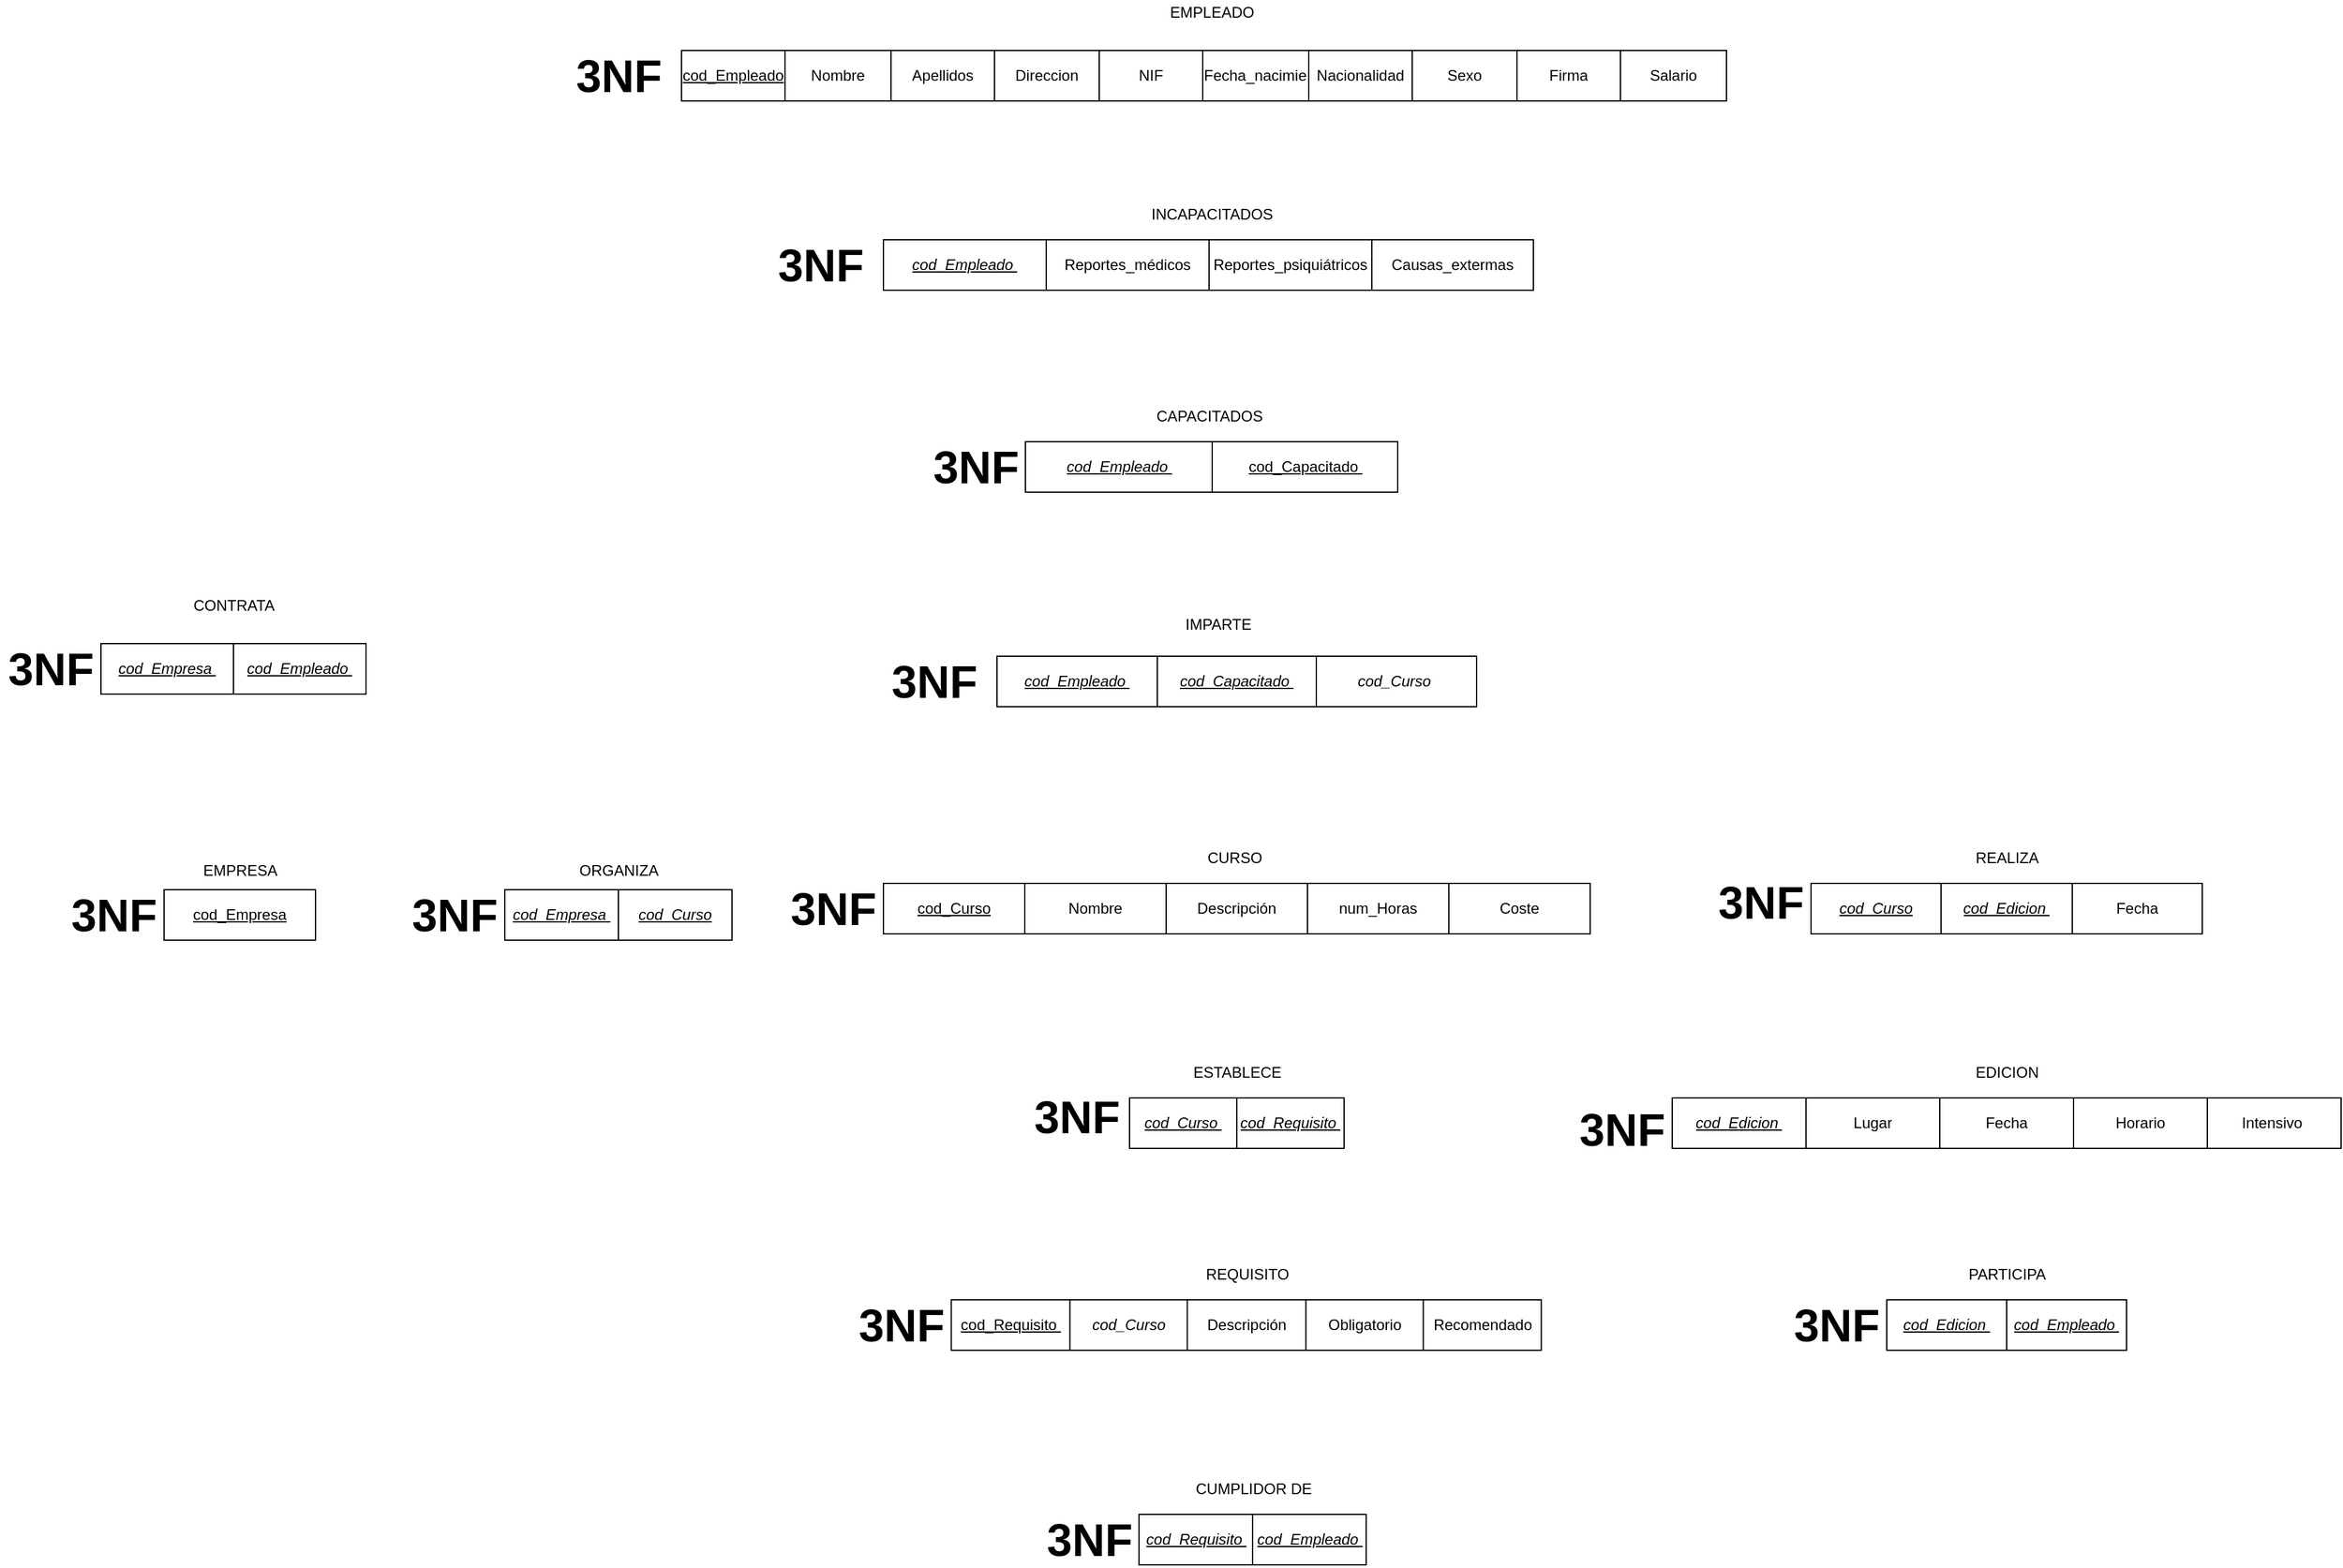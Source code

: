 <mxfile version="14.5.1" type="device"><diagram id="sH-j65dJ5QPciM8KWaL0" name="Página-1"><mxGraphModel dx="4523" dy="3252" grid="1" gridSize="10" guides="1" tooltips="1" connect="1" arrows="1" fold="1" page="1" pageScale="1" pageWidth="827" pageHeight="1169" math="0" shadow="0"><root><mxCell id="0"/><mxCell id="1" parent="0"/><mxCell id="pT4WOpG858WY5T9dP7mJ-1" value="EMPLEADO" style="text;html=1;align=center;verticalAlign=middle;resizable=0;points=[];autosize=1;" vertex="1" parent="1"><mxGeometry x="210" y="90" width="80" height="20" as="geometry"/></mxCell><mxCell id="pT4WOpG858WY5T9dP7mJ-2" value="" style="shape=table;html=1;whiteSpace=wrap;startSize=0;container=1;collapsible=0;childLayout=tableLayout;" vertex="1" parent="1"><mxGeometry x="-170" y="130" width="828" height="40" as="geometry"/></mxCell><mxCell id="pT4WOpG858WY5T9dP7mJ-3" value="" style="shape=partialRectangle;html=1;whiteSpace=wrap;collapsible=0;dropTarget=0;pointerEvents=0;fillColor=none;top=0;left=0;bottom=0;right=0;points=[[0,0.5],[1,0.5]];portConstraint=eastwest;" vertex="1" parent="pT4WOpG858WY5T9dP7mJ-2"><mxGeometry width="828" height="40" as="geometry"/></mxCell><mxCell id="pT4WOpG858WY5T9dP7mJ-4" value="&lt;span style=&quot;text-align: left&quot;&gt;&lt;u&gt;cod_Empleado&amp;nbsp;&lt;/u&gt;&lt;/span&gt;" style="shape=partialRectangle;html=1;whiteSpace=wrap;connectable=0;overflow=hidden;fillColor=none;top=0;left=0;bottom=0;right=0;" vertex="1" parent="pT4WOpG858WY5T9dP7mJ-3"><mxGeometry width="82" height="40" as="geometry"/></mxCell><mxCell id="pT4WOpG858WY5T9dP7mJ-5" value="&lt;span style=&quot;text-align: left&quot;&gt;Nombre&lt;/span&gt;" style="shape=partialRectangle;html=1;whiteSpace=wrap;connectable=0;overflow=hidden;fillColor=none;top=0;left=0;bottom=0;right=0;" vertex="1" parent="pT4WOpG858WY5T9dP7mJ-3"><mxGeometry x="82" width="84" height="40" as="geometry"/></mxCell><mxCell id="pT4WOpG858WY5T9dP7mJ-6" value="&lt;span style=&quot;text-align: left&quot;&gt;Apellidos&lt;/span&gt;" style="shape=partialRectangle;html=1;whiteSpace=wrap;connectable=0;overflow=hidden;fillColor=none;top=0;left=0;bottom=0;right=0;" vertex="1" parent="pT4WOpG858WY5T9dP7mJ-3"><mxGeometry x="166" width="82" height="40" as="geometry"/></mxCell><mxCell id="pT4WOpG858WY5T9dP7mJ-7" value="&lt;span style=&quot;text-align: left&quot;&gt;Direccion&lt;/span&gt;" style="shape=partialRectangle;html=1;whiteSpace=wrap;connectable=0;overflow=hidden;fillColor=none;top=0;left=0;bottom=0;right=0;" vertex="1" parent="pT4WOpG858WY5T9dP7mJ-3"><mxGeometry x="248" width="83" height="40" as="geometry"/></mxCell><mxCell id="pT4WOpG858WY5T9dP7mJ-8" value="&lt;span style=&quot;text-align: left&quot;&gt;NIF&lt;/span&gt;" style="shape=partialRectangle;html=1;whiteSpace=wrap;connectable=0;overflow=hidden;fillColor=none;top=0;left=0;bottom=0;right=0;" vertex="1" parent="pT4WOpG858WY5T9dP7mJ-3"><mxGeometry x="331" width="82" height="40" as="geometry"/></mxCell><mxCell id="pT4WOpG858WY5T9dP7mJ-9" value="&lt;span style=&quot;text-align: left&quot;&gt;Fecha_nacimiento&lt;/span&gt;" style="shape=partialRectangle;html=1;whiteSpace=wrap;connectable=0;overflow=hidden;fillColor=none;top=0;left=0;bottom=0;right=0;" vertex="1" parent="pT4WOpG858WY5T9dP7mJ-3"><mxGeometry x="413" width="84" height="40" as="geometry"/></mxCell><mxCell id="pT4WOpG858WY5T9dP7mJ-10" value="&lt;span style=&quot;text-align: left&quot;&gt;Nacionalidad&lt;/span&gt;" style="shape=partialRectangle;html=1;whiteSpace=wrap;connectable=0;overflow=hidden;fillColor=none;top=0;left=0;bottom=0;right=0;" vertex="1" parent="pT4WOpG858WY5T9dP7mJ-3"><mxGeometry x="497" width="82" height="40" as="geometry"/></mxCell><mxCell id="pT4WOpG858WY5T9dP7mJ-11" value="&lt;span style=&quot;text-align: left&quot;&gt;Sexo&lt;/span&gt;" style="shape=partialRectangle;html=1;whiteSpace=wrap;connectable=0;overflow=hidden;fillColor=none;top=0;left=0;bottom=0;right=0;" vertex="1" parent="pT4WOpG858WY5T9dP7mJ-3"><mxGeometry x="579" width="83" height="40" as="geometry"/></mxCell><mxCell id="pT4WOpG858WY5T9dP7mJ-12" value="&lt;span style=&quot;text-align: left&quot;&gt;Firma&lt;/span&gt;" style="shape=partialRectangle;html=1;whiteSpace=wrap;connectable=0;overflow=hidden;fillColor=none;top=0;left=0;bottom=0;right=0;" vertex="1" parent="pT4WOpG858WY5T9dP7mJ-3"><mxGeometry x="662" width="82" height="40" as="geometry"/></mxCell><mxCell id="pT4WOpG858WY5T9dP7mJ-13" value="&lt;span style=&quot;text-align: left&quot;&gt;Salario&lt;/span&gt;" style="shape=partialRectangle;html=1;whiteSpace=wrap;connectable=0;overflow=hidden;fillColor=none;top=0;left=0;bottom=0;right=0;" vertex="1" parent="pT4WOpG858WY5T9dP7mJ-3"><mxGeometry x="744" width="84" height="40" as="geometry"/></mxCell><mxCell id="pT4WOpG858WY5T9dP7mJ-27" value="" style="shape=table;html=1;whiteSpace=wrap;startSize=0;container=1;collapsible=0;childLayout=tableLayout;" vertex="1" parent="1"><mxGeometry x="-10" y="280" width="515" height="40" as="geometry"/></mxCell><mxCell id="pT4WOpG858WY5T9dP7mJ-28" value="" style="shape=partialRectangle;html=1;whiteSpace=wrap;collapsible=0;dropTarget=0;pointerEvents=0;fillColor=none;top=0;left=0;bottom=0;right=0;points=[[0,0.5],[1,0.5]];portConstraint=eastwest;" vertex="1" parent="pT4WOpG858WY5T9dP7mJ-27"><mxGeometry width="515" height="40" as="geometry"/></mxCell><mxCell id="pT4WOpG858WY5T9dP7mJ-29" value="&lt;u style=&quot;text-align: left&quot;&gt;&lt;i&gt;cod_Empleado&amp;nbsp;&lt;/i&gt;&lt;/u&gt;" style="shape=partialRectangle;html=1;whiteSpace=wrap;connectable=0;overflow=hidden;fillColor=none;top=0;left=0;bottom=0;right=0;" vertex="1" parent="pT4WOpG858WY5T9dP7mJ-28"><mxGeometry width="129" height="40" as="geometry"/></mxCell><mxCell id="pT4WOpG858WY5T9dP7mJ-30" value="&lt;span style=&quot;text-align: left&quot;&gt;Reportes_médicos&lt;/span&gt;" style="shape=partialRectangle;html=1;whiteSpace=wrap;connectable=0;overflow=hidden;fillColor=none;top=0;left=0;bottom=0;right=0;" vertex="1" parent="pT4WOpG858WY5T9dP7mJ-28"><mxGeometry x="129" width="129" height="40" as="geometry"/></mxCell><mxCell id="pT4WOpG858WY5T9dP7mJ-31" value="&lt;span style=&quot;text-align: left&quot;&gt;Reportes_psiquiátricos&lt;/span&gt;" style="shape=partialRectangle;html=1;whiteSpace=wrap;connectable=0;overflow=hidden;fillColor=none;top=0;left=0;bottom=0;right=0;" vertex="1" parent="pT4WOpG858WY5T9dP7mJ-28"><mxGeometry x="258" width="129" height="40" as="geometry"/></mxCell><mxCell id="pT4WOpG858WY5T9dP7mJ-32" value="&lt;span style=&quot;text-align: left&quot;&gt;Causas_extermas&lt;/span&gt;" style="shape=partialRectangle;html=1;whiteSpace=wrap;connectable=0;overflow=hidden;fillColor=none;top=0;left=0;bottom=0;right=0;" vertex="1" parent="pT4WOpG858WY5T9dP7mJ-28"><mxGeometry x="387" width="128" height="40" as="geometry"/></mxCell><mxCell id="pT4WOpG858WY5T9dP7mJ-33" value="INCAPACITADOS" style="text;html=1;align=center;verticalAlign=middle;resizable=0;points=[];autosize=1;" vertex="1" parent="1"><mxGeometry x="195" y="250" width="110" height="20" as="geometry"/></mxCell><mxCell id="pT4WOpG858WY5T9dP7mJ-34" value="CAPACITADOS" style="text;html=1;align=center;verticalAlign=middle;resizable=0;points=[];autosize=1;" vertex="1" parent="1"><mxGeometry x="197.5" y="410" width="100" height="20" as="geometry"/></mxCell><mxCell id="pT4WOpG858WY5T9dP7mJ-38" value="" style="shape=table;html=1;whiteSpace=wrap;startSize=0;container=1;collapsible=0;childLayout=tableLayout;" vertex="1" parent="1"><mxGeometry x="102.5" y="440" width="295" height="40" as="geometry"/></mxCell><mxCell id="pT4WOpG858WY5T9dP7mJ-39" value="" style="shape=partialRectangle;html=1;whiteSpace=wrap;collapsible=0;dropTarget=0;pointerEvents=0;fillColor=none;top=0;left=0;bottom=0;right=0;points=[[0,0.5],[1,0.5]];portConstraint=eastwest;" vertex="1" parent="pT4WOpG858WY5T9dP7mJ-38"><mxGeometry width="295" height="40" as="geometry"/></mxCell><mxCell id="pT4WOpG858WY5T9dP7mJ-40" value="&lt;u style=&quot;text-align: left&quot;&gt;&lt;i&gt;cod_Empleado&amp;nbsp;&lt;/i&gt;&lt;/u&gt;" style="shape=partialRectangle;html=1;whiteSpace=wrap;connectable=0;overflow=hidden;fillColor=none;top=0;left=0;bottom=0;right=0;" vertex="1" parent="pT4WOpG858WY5T9dP7mJ-39"><mxGeometry width="148" height="40" as="geometry"/></mxCell><mxCell id="pT4WOpG858WY5T9dP7mJ-41" value="&lt;u style=&quot;text-align: left&quot;&gt;cod_Capacitado&amp;nbsp;&lt;/u&gt;" style="shape=partialRectangle;html=1;whiteSpace=wrap;connectable=0;overflow=hidden;fillColor=none;top=0;left=0;bottom=0;right=0;" vertex="1" parent="pT4WOpG858WY5T9dP7mJ-39"><mxGeometry x="148" width="147" height="40" as="geometry"/></mxCell><mxCell id="pT4WOpG858WY5T9dP7mJ-42" value="IMPARTE" style="text;html=1;align=center;verticalAlign=middle;resizable=0;points=[];autosize=1;" vertex="1" parent="1"><mxGeometry x="220" y="575" width="70" height="20" as="geometry"/></mxCell><mxCell id="pT4WOpG858WY5T9dP7mJ-47" value="" style="shape=table;html=1;whiteSpace=wrap;startSize=0;container=1;collapsible=0;childLayout=tableLayout;" vertex="1" parent="1"><mxGeometry x="80" y="610" width="380" height="40" as="geometry"/></mxCell><mxCell id="pT4WOpG858WY5T9dP7mJ-48" value="" style="shape=partialRectangle;html=1;whiteSpace=wrap;collapsible=0;dropTarget=0;pointerEvents=0;fillColor=none;top=0;left=0;bottom=0;right=0;points=[[0,0.5],[1,0.5]];portConstraint=eastwest;" vertex="1" parent="pT4WOpG858WY5T9dP7mJ-47"><mxGeometry width="380" height="40" as="geometry"/></mxCell><mxCell id="pT4WOpG858WY5T9dP7mJ-49" value="&lt;u style=&quot;text-align: left&quot;&gt;&lt;i&gt;cod_Empleado&amp;nbsp;&lt;/i&gt;&lt;/u&gt;" style="shape=partialRectangle;html=1;whiteSpace=wrap;connectable=0;overflow=hidden;fillColor=none;top=0;left=0;bottom=0;right=0;" vertex="1" parent="pT4WOpG858WY5T9dP7mJ-48"><mxGeometry width="127" height="40" as="geometry"/></mxCell><mxCell id="pT4WOpG858WY5T9dP7mJ-50" value="&lt;u style=&quot;text-align: left&quot;&gt;&lt;i&gt;cod_Capacitado&amp;nbsp;&lt;/i&gt;&lt;/u&gt;" style="shape=partialRectangle;html=1;whiteSpace=wrap;connectable=0;overflow=hidden;fillColor=none;top=0;left=0;bottom=0;right=0;" vertex="1" parent="pT4WOpG858WY5T9dP7mJ-48"><mxGeometry x="127" width="126" height="40" as="geometry"/></mxCell><mxCell id="pT4WOpG858WY5T9dP7mJ-51" value="&lt;span style=&quot;text-align: left&quot;&gt;&lt;i&gt;cod_Curso&amp;nbsp;&lt;/i&gt;&lt;/span&gt;" style="shape=partialRectangle;html=1;whiteSpace=wrap;connectable=0;overflow=hidden;fillColor=none;top=0;left=0;bottom=0;right=0;" vertex="1" parent="pT4WOpG858WY5T9dP7mJ-48"><mxGeometry x="253" width="127" height="40" as="geometry"/></mxCell><mxCell id="pT4WOpG858WY5T9dP7mJ-52" value="EMPRESA" style="text;html=1;align=center;verticalAlign=middle;resizable=0;points=[];autosize=1;" vertex="1" parent="1"><mxGeometry x="-555" y="770" width="70" height="20" as="geometry"/></mxCell><mxCell id="pT4WOpG858WY5T9dP7mJ-53" value="" style="shape=table;html=1;whiteSpace=wrap;startSize=0;container=1;collapsible=0;childLayout=tableLayout;" vertex="1" parent="1"><mxGeometry x="-580" y="795" width="120" height="40" as="geometry"/></mxCell><mxCell id="pT4WOpG858WY5T9dP7mJ-54" value="" style="shape=partialRectangle;html=1;whiteSpace=wrap;collapsible=0;dropTarget=0;pointerEvents=0;fillColor=none;top=0;left=0;bottom=0;right=0;points=[[0,0.5],[1,0.5]];portConstraint=eastwest;" vertex="1" parent="pT4WOpG858WY5T9dP7mJ-53"><mxGeometry width="120" height="40" as="geometry"/></mxCell><mxCell id="pT4WOpG858WY5T9dP7mJ-55" value="&lt;span style=&quot;text-align: left&quot;&gt;&lt;u&gt;cod_Empresa&lt;/u&gt;&lt;/span&gt;" style="shape=partialRectangle;html=1;whiteSpace=wrap;connectable=0;overflow=hidden;fillColor=none;top=0;left=0;bottom=0;right=0;" vertex="1" parent="pT4WOpG858WY5T9dP7mJ-54"><mxGeometry width="120" height="40" as="geometry"/></mxCell><mxCell id="pT4WOpG858WY5T9dP7mJ-56" value="" style="shape=table;html=1;whiteSpace=wrap;startSize=0;container=1;collapsible=0;childLayout=tableLayout;" vertex="1" parent="1"><mxGeometry x="-630" y="600" width="210" height="40" as="geometry"/></mxCell><mxCell id="pT4WOpG858WY5T9dP7mJ-57" value="" style="shape=partialRectangle;html=1;whiteSpace=wrap;collapsible=0;dropTarget=0;pointerEvents=0;fillColor=none;top=0;left=0;bottom=0;right=0;points=[[0,0.5],[1,0.5]];portConstraint=eastwest;" vertex="1" parent="pT4WOpG858WY5T9dP7mJ-56"><mxGeometry width="210" height="40" as="geometry"/></mxCell><mxCell id="pT4WOpG858WY5T9dP7mJ-58" value="&lt;span style=&quot;text-align: left&quot;&gt;&lt;i&gt;&lt;u&gt;cod_Empresa&amp;nbsp;&lt;/u&gt;&lt;/i&gt;&lt;/span&gt;" style="shape=partialRectangle;html=1;whiteSpace=wrap;connectable=0;overflow=hidden;fillColor=none;top=0;left=0;bottom=0;right=0;" vertex="1" parent="pT4WOpG858WY5T9dP7mJ-57"><mxGeometry width="105" height="40" as="geometry"/></mxCell><mxCell id="pT4WOpG858WY5T9dP7mJ-59" value="&lt;u style=&quot;text-align: left&quot;&gt;&lt;i&gt;cod_Empleado&amp;nbsp;&lt;/i&gt;&lt;/u&gt;" style="shape=partialRectangle;html=1;whiteSpace=wrap;connectable=0;overflow=hidden;fillColor=none;top=0;left=0;bottom=0;right=0;" vertex="1" parent="pT4WOpG858WY5T9dP7mJ-57"><mxGeometry x="105" width="105" height="40" as="geometry"/></mxCell><mxCell id="pT4WOpG858WY5T9dP7mJ-60" value="CONTRATA" style="text;html=1;align=center;verticalAlign=middle;resizable=0;points=[];autosize=1;" vertex="1" parent="1"><mxGeometry x="-565" y="560" width="80" height="20" as="geometry"/></mxCell><mxCell id="pT4WOpG858WY5T9dP7mJ-61" value="" style="shape=table;html=1;whiteSpace=wrap;startSize=0;container=1;collapsible=0;childLayout=tableLayout;" vertex="1" parent="1"><mxGeometry x="-10" y="790" width="560" height="40" as="geometry"/></mxCell><mxCell id="pT4WOpG858WY5T9dP7mJ-62" value="" style="shape=partialRectangle;html=1;whiteSpace=wrap;collapsible=0;dropTarget=0;pointerEvents=0;fillColor=none;top=0;left=0;bottom=0;right=0;points=[[0,0.5],[1,0.5]];portConstraint=eastwest;" vertex="1" parent="pT4WOpG858WY5T9dP7mJ-61"><mxGeometry width="560" height="40" as="geometry"/></mxCell><mxCell id="pT4WOpG858WY5T9dP7mJ-63" value="&lt;span style=&quot;text-align: left&quot;&gt;&lt;u&gt;cod_Curso&lt;/u&gt;&lt;/span&gt;" style="shape=partialRectangle;html=1;whiteSpace=wrap;connectable=0;overflow=hidden;fillColor=none;top=0;left=0;bottom=0;right=0;" vertex="1" parent="pT4WOpG858WY5T9dP7mJ-62"><mxGeometry width="112" height="40" as="geometry"/></mxCell><mxCell id="pT4WOpG858WY5T9dP7mJ-64" value="&lt;span style=&quot;text-align: left&quot;&gt;Nombre&lt;/span&gt;" style="shape=partialRectangle;html=1;whiteSpace=wrap;connectable=0;overflow=hidden;fillColor=none;top=0;left=0;bottom=0;right=0;" vertex="1" parent="pT4WOpG858WY5T9dP7mJ-62"><mxGeometry x="112" width="112" height="40" as="geometry"/></mxCell><mxCell id="pT4WOpG858WY5T9dP7mJ-65" value="&lt;span style=&quot;text-align: left&quot;&gt;Descripción&lt;/span&gt;" style="shape=partialRectangle;html=1;whiteSpace=wrap;connectable=0;overflow=hidden;fillColor=none;top=0;left=0;bottom=0;right=0;" vertex="1" parent="pT4WOpG858WY5T9dP7mJ-62"><mxGeometry x="224" width="112" height="40" as="geometry"/></mxCell><mxCell id="pT4WOpG858WY5T9dP7mJ-66" value="&lt;span style=&quot;text-align: left&quot;&gt;num_Horas&lt;/span&gt;" style="shape=partialRectangle;html=1;whiteSpace=wrap;connectable=0;overflow=hidden;fillColor=none;top=0;left=0;bottom=0;right=0;" vertex="1" parent="pT4WOpG858WY5T9dP7mJ-62"><mxGeometry x="336" width="112" height="40" as="geometry"/></mxCell><mxCell id="pT4WOpG858WY5T9dP7mJ-67" value="&lt;span style=&quot;text-align: left&quot;&gt;Coste&lt;/span&gt;" style="shape=partialRectangle;html=1;whiteSpace=wrap;connectable=0;overflow=hidden;fillColor=none;top=0;left=0;bottom=0;right=0;" vertex="1" parent="pT4WOpG858WY5T9dP7mJ-62"><mxGeometry x="448" width="112" height="40" as="geometry"/></mxCell><mxCell id="pT4WOpG858WY5T9dP7mJ-68" value="CURSO" style="text;html=1;align=center;verticalAlign=middle;resizable=0;points=[];autosize=1;" vertex="1" parent="1"><mxGeometry x="237.5" y="760" width="60" height="20" as="geometry"/></mxCell><mxCell id="pT4WOpG858WY5T9dP7mJ-69" value="ESTABLECE" style="text;html=1;align=center;verticalAlign=middle;resizable=0;points=[];autosize=1;" vertex="1" parent="1"><mxGeometry x="225" y="930" width="90" height="20" as="geometry"/></mxCell><mxCell id="pT4WOpG858WY5T9dP7mJ-70" value="" style="shape=table;html=1;whiteSpace=wrap;startSize=0;container=1;collapsible=0;childLayout=tableLayout;" vertex="1" parent="1"><mxGeometry x="185" y="960" width="170" height="40" as="geometry"/></mxCell><mxCell id="pT4WOpG858WY5T9dP7mJ-71" value="" style="shape=partialRectangle;html=1;whiteSpace=wrap;collapsible=0;dropTarget=0;pointerEvents=0;fillColor=none;top=0;left=0;bottom=0;right=0;points=[[0,0.5],[1,0.5]];portConstraint=eastwest;" vertex="1" parent="pT4WOpG858WY5T9dP7mJ-70"><mxGeometry width="170" height="40" as="geometry"/></mxCell><mxCell id="pT4WOpG858WY5T9dP7mJ-72" value="&lt;span style=&quot;text-align: left&quot;&gt;&lt;u&gt;&lt;i&gt;cod_Curso&amp;nbsp;&lt;/i&gt;&lt;/u&gt;&lt;/span&gt;" style="shape=partialRectangle;html=1;whiteSpace=wrap;connectable=0;overflow=hidden;fillColor=none;top=0;left=0;bottom=0;right=0;" vertex="1" parent="pT4WOpG858WY5T9dP7mJ-71"><mxGeometry width="85" height="40" as="geometry"/></mxCell><mxCell id="pT4WOpG858WY5T9dP7mJ-73" value="&lt;span style=&quot;text-align: left&quot;&gt;&lt;u&gt;&lt;i&gt;cod_Requisito&amp;nbsp;&lt;/i&gt;&lt;/u&gt;&lt;/span&gt;" style="shape=partialRectangle;html=1;whiteSpace=wrap;connectable=0;overflow=hidden;fillColor=none;top=0;left=0;bottom=0;right=0;" vertex="1" parent="pT4WOpG858WY5T9dP7mJ-71"><mxGeometry x="85" width="85" height="40" as="geometry"/></mxCell><mxCell id="pT4WOpG858WY5T9dP7mJ-74" value="REQUISITO" style="text;html=1;align=center;verticalAlign=middle;resizable=0;points=[];autosize=1;" vertex="1" parent="1"><mxGeometry x="237.5" y="1090" width="80" height="20" as="geometry"/></mxCell><mxCell id="pT4WOpG858WY5T9dP7mJ-75" value="" style="shape=table;html=1;whiteSpace=wrap;startSize=0;container=1;collapsible=0;childLayout=tableLayout;" vertex="1" parent="1"><mxGeometry x="43.75" y="1120" width="467.5" height="40" as="geometry"/></mxCell><mxCell id="pT4WOpG858WY5T9dP7mJ-76" value="" style="shape=partialRectangle;html=1;whiteSpace=wrap;collapsible=0;dropTarget=0;pointerEvents=0;fillColor=none;top=0;left=0;bottom=0;right=0;points=[[0,0.5],[1,0.5]];portConstraint=eastwest;" vertex="1" parent="pT4WOpG858WY5T9dP7mJ-75"><mxGeometry width="467.5" height="40" as="geometry"/></mxCell><mxCell id="pT4WOpG858WY5T9dP7mJ-77" value="&lt;u style=&quot;text-align: left&quot;&gt;cod_Requisito&amp;nbsp;&lt;/u&gt;" style="shape=partialRectangle;html=1;whiteSpace=wrap;connectable=0;overflow=hidden;fillColor=none;top=0;left=0;bottom=0;right=0;" vertex="1" parent="pT4WOpG858WY5T9dP7mJ-76"><mxGeometry width="94" height="40" as="geometry"/></mxCell><mxCell id="pT4WOpG858WY5T9dP7mJ-78" value="&lt;span style=&quot;text-align: left&quot;&gt;&lt;i&gt;cod_Curso&lt;/i&gt;&lt;/span&gt;" style="shape=partialRectangle;html=1;whiteSpace=wrap;connectable=0;overflow=hidden;fillColor=none;top=0;left=0;bottom=0;right=0;" vertex="1" parent="pT4WOpG858WY5T9dP7mJ-76"><mxGeometry x="94" width="93" height="40" as="geometry"/></mxCell><mxCell id="pT4WOpG858WY5T9dP7mJ-79" value="&lt;span style=&quot;text-align: left&quot;&gt;Descripción&lt;/span&gt;" style="shape=partialRectangle;html=1;whiteSpace=wrap;connectable=0;overflow=hidden;fillColor=none;top=0;left=0;bottom=0;right=0;" vertex="1" parent="pT4WOpG858WY5T9dP7mJ-76"><mxGeometry x="187" width="94" height="40" as="geometry"/></mxCell><mxCell id="pT4WOpG858WY5T9dP7mJ-80" value="&lt;span style=&quot;text-align: left&quot;&gt;Obligatorio&lt;/span&gt;" style="shape=partialRectangle;html=1;whiteSpace=wrap;connectable=0;overflow=hidden;fillColor=none;top=0;left=0;bottom=0;right=0;" vertex="1" parent="pT4WOpG858WY5T9dP7mJ-76"><mxGeometry x="281" width="93" height="40" as="geometry"/></mxCell><mxCell id="pT4WOpG858WY5T9dP7mJ-81" value="&lt;span style=&quot;text-align: left&quot;&gt;Recomendado&lt;/span&gt;" style="shape=partialRectangle;html=1;whiteSpace=wrap;connectable=0;overflow=hidden;fillColor=none;top=0;left=0;bottom=0;right=0;" vertex="1" parent="pT4WOpG858WY5T9dP7mJ-76"><mxGeometry x="374" width="94" height="40" as="geometry"/></mxCell><mxCell id="pT4WOpG858WY5T9dP7mJ-82" value="CUMPLIDOR DE" style="text;html=1;align=center;verticalAlign=middle;resizable=0;points=[];autosize=1;" vertex="1" parent="1"><mxGeometry x="227.5" y="1260" width="110" height="20" as="geometry"/></mxCell><mxCell id="pT4WOpG858WY5T9dP7mJ-83" value="" style="shape=table;html=1;whiteSpace=wrap;startSize=0;container=1;collapsible=0;childLayout=tableLayout;" vertex="1" parent="1"><mxGeometry x="192.5" y="1290" width="180" height="40" as="geometry"/></mxCell><mxCell id="pT4WOpG858WY5T9dP7mJ-84" value="" style="shape=partialRectangle;html=1;whiteSpace=wrap;collapsible=0;dropTarget=0;pointerEvents=0;fillColor=none;top=0;left=0;bottom=0;right=0;points=[[0,0.5],[1,0.5]];portConstraint=eastwest;" vertex="1" parent="pT4WOpG858WY5T9dP7mJ-83"><mxGeometry width="180" height="40" as="geometry"/></mxCell><mxCell id="pT4WOpG858WY5T9dP7mJ-85" value="&lt;u style=&quot;text-align: left&quot;&gt;&lt;i&gt;cod_Requisito&amp;nbsp;&lt;/i&gt;&lt;/u&gt;" style="shape=partialRectangle;html=1;whiteSpace=wrap;connectable=0;overflow=hidden;fillColor=none;top=0;left=0;bottom=0;right=0;" vertex="1" parent="pT4WOpG858WY5T9dP7mJ-84"><mxGeometry width="90" height="40" as="geometry"/></mxCell><mxCell id="pT4WOpG858WY5T9dP7mJ-86" value="&lt;u style=&quot;text-align: left&quot;&gt;&lt;i&gt;cod_Empleado&amp;nbsp;&lt;/i&gt;&lt;/u&gt;" style="shape=partialRectangle;html=1;whiteSpace=wrap;connectable=0;overflow=hidden;fillColor=none;top=0;left=0;bottom=0;right=0;" vertex="1" parent="pT4WOpG858WY5T9dP7mJ-84"><mxGeometry x="90" width="90" height="40" as="geometry"/></mxCell><mxCell id="pT4WOpG858WY5T9dP7mJ-87" value="REALIZA" style="text;html=1;align=center;verticalAlign=middle;resizable=0;points=[];autosize=1;" vertex="1" parent="1"><mxGeometry x="845" y="760" width="70" height="20" as="geometry"/></mxCell><mxCell id="pT4WOpG858WY5T9dP7mJ-88" value="" style="shape=table;html=1;whiteSpace=wrap;startSize=0;container=1;collapsible=0;childLayout=tableLayout;" vertex="1" parent="1"><mxGeometry x="725" y="790" width="310" height="40" as="geometry"/></mxCell><mxCell id="pT4WOpG858WY5T9dP7mJ-89" value="" style="shape=partialRectangle;html=1;whiteSpace=wrap;collapsible=0;dropTarget=0;pointerEvents=0;fillColor=none;top=0;left=0;bottom=0;right=0;points=[[0,0.5],[1,0.5]];portConstraint=eastwest;" vertex="1" parent="pT4WOpG858WY5T9dP7mJ-88"><mxGeometry width="310" height="40" as="geometry"/></mxCell><mxCell id="pT4WOpG858WY5T9dP7mJ-90" value="&lt;span style=&quot;text-align: left&quot;&gt;&lt;u&gt;&lt;i&gt;cod_Curso&lt;/i&gt;&lt;/u&gt;&lt;/span&gt;" style="shape=partialRectangle;html=1;whiteSpace=wrap;connectable=0;overflow=hidden;fillColor=none;top=0;left=0;bottom=0;right=0;" vertex="1" parent="pT4WOpG858WY5T9dP7mJ-89"><mxGeometry width="103" height="40" as="geometry"/></mxCell><mxCell id="pT4WOpG858WY5T9dP7mJ-91" value="&lt;span style=&quot;text-align: left&quot;&gt;&lt;i&gt;&lt;u&gt;cod_Edicion&amp;nbsp;&lt;/u&gt;&lt;/i&gt;&lt;/span&gt;" style="shape=partialRectangle;html=1;whiteSpace=wrap;connectable=0;overflow=hidden;fillColor=none;top=0;left=0;bottom=0;right=0;" vertex="1" parent="pT4WOpG858WY5T9dP7mJ-89"><mxGeometry x="103" width="104" height="40" as="geometry"/></mxCell><mxCell id="pT4WOpG858WY5T9dP7mJ-92" value="&lt;span style=&quot;text-align: left&quot;&gt;Fecha&lt;/span&gt;" style="shape=partialRectangle;html=1;whiteSpace=wrap;connectable=0;overflow=hidden;fillColor=none;top=0;left=0;bottom=0;right=0;" vertex="1" parent="pT4WOpG858WY5T9dP7mJ-89"><mxGeometry x="207" width="103" height="40" as="geometry"/></mxCell><mxCell id="pT4WOpG858WY5T9dP7mJ-93" value="EDICION" style="text;html=1;align=center;verticalAlign=middle;resizable=0;points=[];autosize=1;" vertex="1" parent="1"><mxGeometry x="845" y="930" width="70" height="20" as="geometry"/></mxCell><mxCell id="pT4WOpG858WY5T9dP7mJ-94" value="" style="shape=table;html=1;whiteSpace=wrap;startSize=0;container=1;collapsible=0;childLayout=tableLayout;" vertex="1" parent="1"><mxGeometry x="615" y="960" width="530" height="40" as="geometry"/></mxCell><mxCell id="pT4WOpG858WY5T9dP7mJ-95" value="" style="shape=partialRectangle;html=1;whiteSpace=wrap;collapsible=0;dropTarget=0;pointerEvents=0;fillColor=none;top=0;left=0;bottom=0;right=0;points=[[0,0.5],[1,0.5]];portConstraint=eastwest;" vertex="1" parent="pT4WOpG858WY5T9dP7mJ-94"><mxGeometry width="530" height="40" as="geometry"/></mxCell><mxCell id="pT4WOpG858WY5T9dP7mJ-96" value="&lt;span style=&quot;text-align: left&quot;&gt;&lt;i&gt;&lt;u&gt;cod_Edicion&amp;nbsp;&lt;/u&gt;&lt;/i&gt;&lt;/span&gt;" style="shape=partialRectangle;html=1;whiteSpace=wrap;connectable=0;overflow=hidden;fillColor=none;top=0;left=0;bottom=0;right=0;" vertex="1" parent="pT4WOpG858WY5T9dP7mJ-95"><mxGeometry width="106" height="40" as="geometry"/></mxCell><mxCell id="pT4WOpG858WY5T9dP7mJ-97" value="&lt;span style=&quot;text-align: left&quot;&gt;Lugar&lt;/span&gt;" style="shape=partialRectangle;html=1;whiteSpace=wrap;connectable=0;overflow=hidden;fillColor=none;top=0;left=0;bottom=0;right=0;" vertex="1" parent="pT4WOpG858WY5T9dP7mJ-95"><mxGeometry x="106" width="106" height="40" as="geometry"/></mxCell><mxCell id="pT4WOpG858WY5T9dP7mJ-98" value="&lt;span style=&quot;text-align: left&quot;&gt;Fecha&lt;/span&gt;" style="shape=partialRectangle;html=1;whiteSpace=wrap;connectable=0;overflow=hidden;fillColor=none;top=0;left=0;bottom=0;right=0;" vertex="1" parent="pT4WOpG858WY5T9dP7mJ-95"><mxGeometry x="212" width="106" height="40" as="geometry"/></mxCell><mxCell id="pT4WOpG858WY5T9dP7mJ-99" value="&lt;span style=&quot;text-align: left&quot;&gt;Horario&lt;/span&gt;" style="shape=partialRectangle;html=1;whiteSpace=wrap;connectable=0;overflow=hidden;fillColor=none;top=0;left=0;bottom=0;right=0;" vertex="1" parent="pT4WOpG858WY5T9dP7mJ-95"><mxGeometry x="318" width="106" height="40" as="geometry"/></mxCell><mxCell id="pT4WOpG858WY5T9dP7mJ-100" value="&lt;span style=&quot;text-align: left&quot;&gt;Intensivo&amp;nbsp;&lt;/span&gt;" style="shape=partialRectangle;html=1;whiteSpace=wrap;connectable=0;overflow=hidden;fillColor=none;top=0;left=0;bottom=0;right=0;" vertex="1" parent="pT4WOpG858WY5T9dP7mJ-95"><mxGeometry x="424" width="106" height="40" as="geometry"/></mxCell><mxCell id="pT4WOpG858WY5T9dP7mJ-101" value="PARTICIPA" style="text;html=1;align=center;verticalAlign=middle;resizable=0;points=[];autosize=1;" vertex="1" parent="1"><mxGeometry x="840" y="1090" width="80" height="20" as="geometry"/></mxCell><mxCell id="pT4WOpG858WY5T9dP7mJ-102" value="" style="shape=table;html=1;whiteSpace=wrap;startSize=0;container=1;collapsible=0;childLayout=tableLayout;" vertex="1" parent="1"><mxGeometry x="785" y="1120" width="190" height="40" as="geometry"/></mxCell><mxCell id="pT4WOpG858WY5T9dP7mJ-103" value="" style="shape=partialRectangle;html=1;whiteSpace=wrap;collapsible=0;dropTarget=0;pointerEvents=0;fillColor=none;top=0;left=0;bottom=0;right=0;points=[[0,0.5],[1,0.5]];portConstraint=eastwest;" vertex="1" parent="pT4WOpG858WY5T9dP7mJ-102"><mxGeometry width="190" height="40" as="geometry"/></mxCell><mxCell id="pT4WOpG858WY5T9dP7mJ-104" value="&lt;i style=&quot;text-align: left&quot;&gt;&lt;u&gt;cod_Edicion&amp;nbsp;&lt;/u&gt;&lt;/i&gt;" style="shape=partialRectangle;html=1;whiteSpace=wrap;connectable=0;overflow=hidden;fillColor=none;top=0;left=0;bottom=0;right=0;" vertex="1" parent="pT4WOpG858WY5T9dP7mJ-103"><mxGeometry width="95" height="40" as="geometry"/></mxCell><mxCell id="pT4WOpG858WY5T9dP7mJ-105" value="&lt;u style=&quot;text-align: left&quot;&gt;&lt;i&gt;cod_Empleado&amp;nbsp;&lt;/i&gt;&lt;/u&gt;" style="shape=partialRectangle;html=1;whiteSpace=wrap;connectable=0;overflow=hidden;fillColor=none;top=0;left=0;bottom=0;right=0;" vertex="1" parent="pT4WOpG858WY5T9dP7mJ-103"><mxGeometry x="95" width="95" height="40" as="geometry"/></mxCell><mxCell id="pT4WOpG858WY5T9dP7mJ-106" value="" style="shape=table;html=1;whiteSpace=wrap;startSize=0;container=1;collapsible=0;childLayout=tableLayout;" vertex="1" parent="1"><mxGeometry x="-310" y="795" width="180" height="40" as="geometry"/></mxCell><mxCell id="pT4WOpG858WY5T9dP7mJ-107" value="" style="shape=partialRectangle;html=1;whiteSpace=wrap;collapsible=0;dropTarget=0;pointerEvents=0;fillColor=none;top=0;left=0;bottom=0;right=0;points=[[0,0.5],[1,0.5]];portConstraint=eastwest;" vertex="1" parent="pT4WOpG858WY5T9dP7mJ-106"><mxGeometry width="180" height="40" as="geometry"/></mxCell><mxCell id="pT4WOpG858WY5T9dP7mJ-108" value="&lt;span style=&quot;text-align: left&quot;&gt;&lt;u&gt;&lt;i&gt;cod_Empresa&amp;nbsp;&lt;/i&gt;&lt;/u&gt;&lt;/span&gt;" style="shape=partialRectangle;html=1;whiteSpace=wrap;connectable=0;overflow=hidden;fillColor=none;top=0;left=0;bottom=0;right=0;" vertex="1" parent="pT4WOpG858WY5T9dP7mJ-107"><mxGeometry width="90" height="40" as="geometry"/></mxCell><mxCell id="pT4WOpG858WY5T9dP7mJ-109" value="&lt;u style=&quot;text-align: left&quot;&gt;&lt;i&gt;cod_Curso&lt;/i&gt;&lt;/u&gt;" style="shape=partialRectangle;html=1;whiteSpace=wrap;connectable=0;overflow=hidden;fillColor=none;top=0;left=0;bottom=0;right=0;" vertex="1" parent="pT4WOpG858WY5T9dP7mJ-107"><mxGeometry x="90" width="90" height="40" as="geometry"/></mxCell><mxCell id="pT4WOpG858WY5T9dP7mJ-110" value="ORGANIZA" style="text;html=1;align=center;verticalAlign=middle;resizable=0;points=[];autosize=1;" vertex="1" parent="1"><mxGeometry x="-260" y="770" width="80" height="20" as="geometry"/></mxCell><mxCell id="pT4WOpG858WY5T9dP7mJ-111" value="&lt;b&gt;&lt;font style=&quot;font-size: 36px&quot;&gt;3NF&lt;/font&gt;&lt;/b&gt;" style="text;html=1;align=center;verticalAlign=middle;resizable=0;points=[];autosize=1;" vertex="1" parent="1"><mxGeometry x="-260" y="135" width="80" height="30" as="geometry"/></mxCell><mxCell id="pT4WOpG858WY5T9dP7mJ-112" value="&lt;b&gt;&lt;font style=&quot;font-size: 36px&quot;&gt;3NF&lt;/font&gt;&lt;/b&gt;" style="text;html=1;align=center;verticalAlign=middle;resizable=0;points=[];autosize=1;" vertex="1" parent="1"><mxGeometry x="-100" y="285" width="80" height="30" as="geometry"/></mxCell><mxCell id="pT4WOpG858WY5T9dP7mJ-113" value="&lt;b&gt;&lt;font style=&quot;font-size: 36px&quot;&gt;3NF&lt;/font&gt;&lt;/b&gt;" style="text;html=1;align=center;verticalAlign=middle;resizable=0;points=[];autosize=1;" vertex="1" parent="1"><mxGeometry x="22.5" y="445" width="80" height="30" as="geometry"/></mxCell><mxCell id="pT4WOpG858WY5T9dP7mJ-114" value="&lt;b&gt;&lt;font style=&quot;font-size: 36px&quot;&gt;3NF&lt;/font&gt;&lt;/b&gt;" style="text;html=1;align=center;verticalAlign=middle;resizable=0;points=[];autosize=1;" vertex="1" parent="1"><mxGeometry x="-10" y="615" width="80" height="30" as="geometry"/></mxCell><mxCell id="pT4WOpG858WY5T9dP7mJ-115" value="&lt;b&gt;&lt;font style=&quot;font-size: 36px&quot;&gt;3NF&lt;/font&gt;&lt;/b&gt;" style="text;html=1;align=center;verticalAlign=middle;resizable=0;points=[];autosize=1;" vertex="1" parent="1"><mxGeometry x="-90" y="795" width="80" height="30" as="geometry"/></mxCell><mxCell id="pT4WOpG858WY5T9dP7mJ-116" value="&lt;b&gt;&lt;font style=&quot;font-size: 36px&quot;&gt;3NF&lt;/font&gt;&lt;/b&gt;" style="text;html=1;align=center;verticalAlign=middle;resizable=0;points=[];autosize=1;" vertex="1" parent="1"><mxGeometry x="-390" y="800" width="80" height="30" as="geometry"/></mxCell><mxCell id="pT4WOpG858WY5T9dP7mJ-117" value="&lt;b&gt;&lt;font style=&quot;font-size: 36px&quot;&gt;3NF&lt;/font&gt;&lt;/b&gt;" style="text;html=1;align=center;verticalAlign=middle;resizable=0;points=[];autosize=1;" vertex="1" parent="1"><mxGeometry x="-660" y="800" width="80" height="30" as="geometry"/></mxCell><mxCell id="pT4WOpG858WY5T9dP7mJ-118" value="&lt;b&gt;&lt;font style=&quot;font-size: 36px&quot;&gt;3NF&lt;/font&gt;&lt;/b&gt;" style="text;html=1;align=center;verticalAlign=middle;resizable=0;points=[];autosize=1;" vertex="1" parent="1"><mxGeometry x="-710" y="605" width="80" height="30" as="geometry"/></mxCell><mxCell id="pT4WOpG858WY5T9dP7mJ-119" value="&lt;b&gt;&lt;font style=&quot;font-size: 36px&quot;&gt;3NF&lt;/font&gt;&lt;/b&gt;" style="text;html=1;align=center;verticalAlign=middle;resizable=0;points=[];autosize=1;" vertex="1" parent="1"><mxGeometry x="645" y="790" width="80" height="30" as="geometry"/></mxCell><mxCell id="pT4WOpG858WY5T9dP7mJ-120" value="&lt;b&gt;&lt;font style=&quot;font-size: 36px&quot;&gt;3NF&lt;/font&gt;&lt;/b&gt;" style="text;html=1;align=center;verticalAlign=middle;resizable=0;points=[];autosize=1;" vertex="1" parent="1"><mxGeometry x="535" y="970" width="80" height="30" as="geometry"/></mxCell><mxCell id="pT4WOpG858WY5T9dP7mJ-121" value="&lt;b&gt;&lt;font style=&quot;font-size: 36px&quot;&gt;3NF&lt;/font&gt;&lt;/b&gt;" style="text;html=1;align=center;verticalAlign=middle;resizable=0;points=[];autosize=1;" vertex="1" parent="1"><mxGeometry x="102.5" y="960" width="80" height="30" as="geometry"/></mxCell><mxCell id="pT4WOpG858WY5T9dP7mJ-122" value="&lt;b&gt;&lt;font style=&quot;font-size: 36px&quot;&gt;3NF&lt;/font&gt;&lt;/b&gt;" style="text;html=1;align=center;verticalAlign=middle;resizable=0;points=[];autosize=1;" vertex="1" parent="1"><mxGeometry x="-36.25" y="1125" width="80" height="30" as="geometry"/></mxCell><mxCell id="pT4WOpG858WY5T9dP7mJ-123" value="&lt;b&gt;&lt;font style=&quot;font-size: 36px&quot;&gt;3NF&lt;/font&gt;&lt;/b&gt;" style="text;html=1;align=center;verticalAlign=middle;resizable=0;points=[];autosize=1;" vertex="1" parent="1"><mxGeometry x="705" y="1125" width="80" height="30" as="geometry"/></mxCell><mxCell id="pT4WOpG858WY5T9dP7mJ-124" value="&lt;b&gt;&lt;font style=&quot;font-size: 36px&quot;&gt;3NF&lt;/font&gt;&lt;/b&gt;" style="text;html=1;align=center;verticalAlign=middle;resizable=0;points=[];autosize=1;" vertex="1" parent="1"><mxGeometry x="112.5" y="1295" width="80" height="30" as="geometry"/></mxCell></root></mxGraphModel></diagram></mxfile>